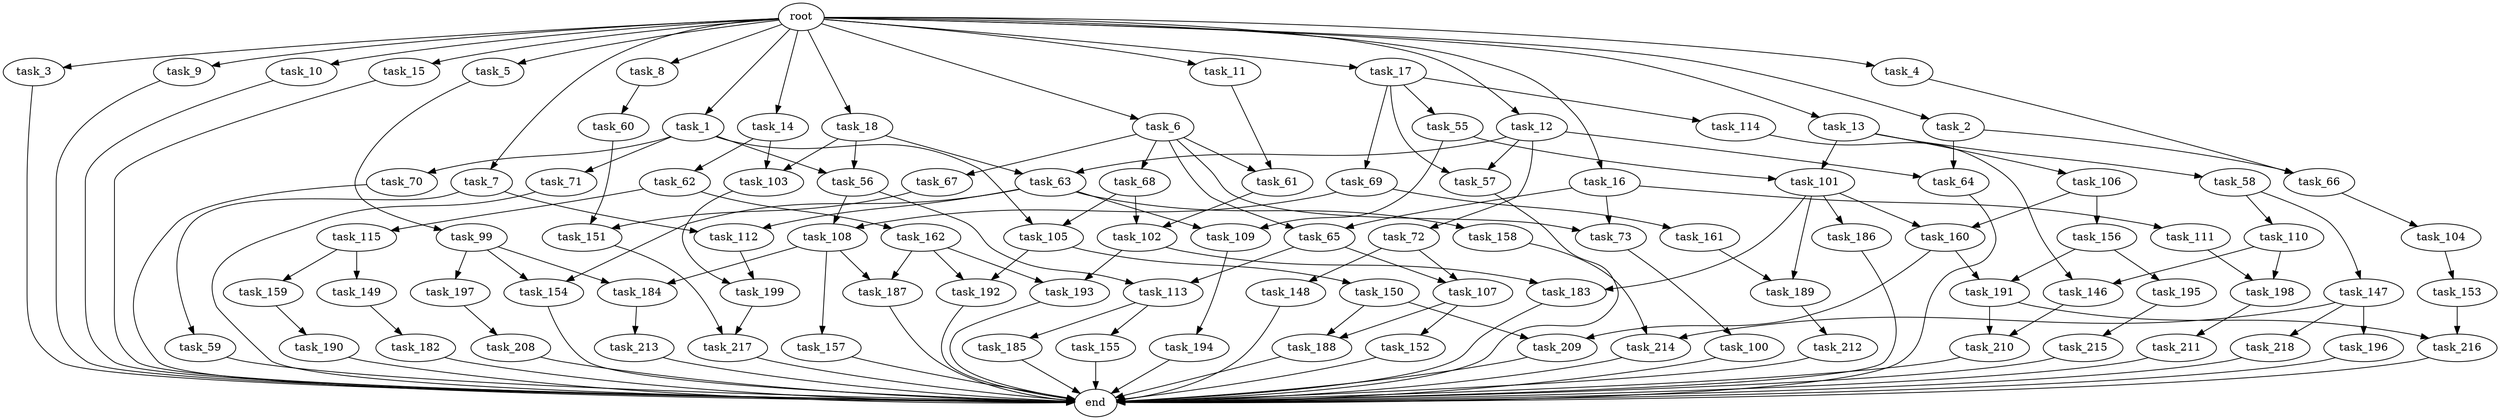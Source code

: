 digraph G {
  root [size="0.000000"];
  task_1 [size="2.048000"];
  task_2 [size="2.048000"];
  task_3 [size="2.048000"];
  task_4 [size="2.048000"];
  task_5 [size="2.048000"];
  task_6 [size="2.048000"];
  task_7 [size="2.048000"];
  task_8 [size="2.048000"];
  task_9 [size="2.048000"];
  task_10 [size="2.048000"];
  task_11 [size="2.048000"];
  task_12 [size="2.048000"];
  task_13 [size="2.048000"];
  task_14 [size="2.048000"];
  task_15 [size="2.048000"];
  task_16 [size="2.048000"];
  task_17 [size="2.048000"];
  task_18 [size="2.048000"];
  task_55 [size="1391569403.904000"];
  task_56 [size="1992864825.344000"];
  task_57 [size="1666447310.848000"];
  task_58 [size="68719476.736000"];
  task_59 [size="1391569403.904000"];
  task_60 [size="274877906.944000"];
  task_61 [size="2010044694.528000"];
  task_62 [size="1099511627.776000"];
  task_63 [size="1992864825.344000"];
  task_64 [size="893353197.568000"];
  task_65 [size="1460288880.640000"];
  task_66 [size="1047972020.224000"];
  task_67 [size="618475290.624000"];
  task_68 [size="618475290.624000"];
  task_69 [size="1391569403.904000"];
  task_70 [size="274877906.944000"];
  task_71 [size="274877906.944000"];
  task_72 [size="274877906.944000"];
  task_73 [size="1460288880.640000"];
  task_99 [size="1391569403.904000"];
  task_100 [size="1391569403.904000"];
  task_101 [size="1460288880.640000"];
  task_102 [size="343597383.680000"];
  task_103 [size="2817498546.176000"];
  task_104 [size="154618822.656000"];
  task_105 [size="343597383.680000"];
  task_106 [size="68719476.736000"];
  task_107 [size="773094113.280000"];
  task_108 [size="773094113.280000"];
  task_109 [size="2783138807.808000"];
  task_110 [size="429496729.600000"];
  task_111 [size="841813590.016000"];
  task_112 [size="2783138807.808000"];
  task_113 [size="309237645.312000"];
  task_114 [size="1391569403.904000"];
  task_115 [size="154618822.656000"];
  task_146 [size="584115552.256000"];
  task_147 [size="429496729.600000"];
  task_148 [size="618475290.624000"];
  task_149 [size="68719476.736000"];
  task_150 [size="1717986918.400000"];
  task_151 [size="1374389534.720000"];
  task_152 [size="68719476.736000"];
  task_153 [size="429496729.600000"];
  task_154 [size="2233382993.920000"];
  task_155 [size="1099511627.776000"];
  task_156 [size="1391569403.904000"];
  task_157 [size="68719476.736000"];
  task_158 [size="1391569403.904000"];
  task_159 [size="68719476.736000"];
  task_160 [size="1460288880.640000"];
  task_161 [size="618475290.624000"];
  task_162 [size="154618822.656000"];
  task_182 [size="1391569403.904000"];
  task_183 [size="1460288880.640000"];
  task_184 [size="910533066.752000"];
  task_185 [size="1099511627.776000"];
  task_186 [size="68719476.736000"];
  task_187 [size="343597383.680000"];
  task_188 [size="1460288880.640000"];
  task_189 [size="137438953.472000"];
  task_190 [size="429496729.600000"];
  task_191 [size="1460288880.640000"];
  task_192 [size="1992864825.344000"];
  task_193 [size="1666447310.848000"];
  task_194 [size="1099511627.776000"];
  task_195 [size="841813590.016000"];
  task_196 [size="1717986918.400000"];
  task_197 [size="841813590.016000"];
  task_198 [size="1271310319.616000"];
  task_199 [size="1168231104.512000"];
  task_208 [size="154618822.656000"];
  task_209 [size="2010044694.528000"];
  task_210 [size="1271310319.616000"];
  task_211 [size="154618822.656000"];
  task_212 [size="1391569403.904000"];
  task_213 [size="1391569403.904000"];
  task_214 [size="3435973836.800000"];
  task_215 [size="154618822.656000"];
  task_216 [size="584115552.256000"];
  task_217 [size="2233382993.920000"];
  task_218 [size="1717986918.400000"];
  end [size="0.000000"];

  root -> task_1 [size="1.000000"];
  root -> task_2 [size="1.000000"];
  root -> task_3 [size="1.000000"];
  root -> task_4 [size="1.000000"];
  root -> task_5 [size="1.000000"];
  root -> task_6 [size="1.000000"];
  root -> task_7 [size="1.000000"];
  root -> task_8 [size="1.000000"];
  root -> task_9 [size="1.000000"];
  root -> task_10 [size="1.000000"];
  root -> task_11 [size="1.000000"];
  root -> task_12 [size="1.000000"];
  root -> task_13 [size="1.000000"];
  root -> task_14 [size="1.000000"];
  root -> task_15 [size="1.000000"];
  root -> task_16 [size="1.000000"];
  root -> task_17 [size="1.000000"];
  root -> task_18 [size="1.000000"];
  task_1 -> task_56 [size="134217728.000000"];
  task_1 -> task_70 [size="134217728.000000"];
  task_1 -> task_71 [size="134217728.000000"];
  task_1 -> task_105 [size="134217728.000000"];
  task_2 -> task_64 [size="301989888.000000"];
  task_2 -> task_66 [size="301989888.000000"];
  task_3 -> end [size="1.000000"];
  task_4 -> task_66 [size="209715200.000000"];
  task_5 -> task_99 [size="679477248.000000"];
  task_6 -> task_61 [size="301989888.000000"];
  task_6 -> task_65 [size="301989888.000000"];
  task_6 -> task_67 [size="301989888.000000"];
  task_6 -> task_68 [size="301989888.000000"];
  task_6 -> task_73 [size="301989888.000000"];
  task_7 -> task_59 [size="679477248.000000"];
  task_7 -> task_112 [size="679477248.000000"];
  task_8 -> task_60 [size="134217728.000000"];
  task_9 -> end [size="1.000000"];
  task_10 -> end [size="1.000000"];
  task_11 -> task_61 [size="679477248.000000"];
  task_12 -> task_57 [size="134217728.000000"];
  task_12 -> task_63 [size="134217728.000000"];
  task_12 -> task_64 [size="134217728.000000"];
  task_12 -> task_72 [size="134217728.000000"];
  task_13 -> task_58 [size="33554432.000000"];
  task_13 -> task_101 [size="33554432.000000"];
  task_13 -> task_106 [size="33554432.000000"];
  task_14 -> task_62 [size="536870912.000000"];
  task_14 -> task_103 [size="536870912.000000"];
  task_15 -> end [size="1.000000"];
  task_16 -> task_65 [size="411041792.000000"];
  task_16 -> task_73 [size="411041792.000000"];
  task_16 -> task_111 [size="411041792.000000"];
  task_17 -> task_55 [size="679477248.000000"];
  task_17 -> task_57 [size="679477248.000000"];
  task_17 -> task_69 [size="679477248.000000"];
  task_17 -> task_114 [size="679477248.000000"];
  task_18 -> task_56 [size="838860800.000000"];
  task_18 -> task_63 [size="838860800.000000"];
  task_18 -> task_103 [size="838860800.000000"];
  task_55 -> task_101 [size="679477248.000000"];
  task_55 -> task_109 [size="679477248.000000"];
  task_56 -> task_108 [size="75497472.000000"];
  task_56 -> task_113 [size="75497472.000000"];
  task_57 -> end [size="1.000000"];
  task_58 -> task_110 [size="209715200.000000"];
  task_58 -> task_147 [size="209715200.000000"];
  task_59 -> end [size="1.000000"];
  task_60 -> task_151 [size="536870912.000000"];
  task_61 -> task_102 [size="134217728.000000"];
  task_62 -> task_115 [size="75497472.000000"];
  task_62 -> task_162 [size="75497472.000000"];
  task_63 -> task_109 [size="679477248.000000"];
  task_63 -> task_112 [size="679477248.000000"];
  task_63 -> task_154 [size="679477248.000000"];
  task_63 -> task_158 [size="679477248.000000"];
  task_64 -> end [size="1.000000"];
  task_65 -> task_107 [size="75497472.000000"];
  task_65 -> task_113 [size="75497472.000000"];
  task_66 -> task_104 [size="75497472.000000"];
  task_67 -> task_151 [size="134217728.000000"];
  task_68 -> task_102 [size="33554432.000000"];
  task_68 -> task_105 [size="33554432.000000"];
  task_69 -> task_108 [size="301989888.000000"];
  task_69 -> task_161 [size="301989888.000000"];
  task_70 -> end [size="1.000000"];
  task_71 -> end [size="1.000000"];
  task_72 -> task_107 [size="301989888.000000"];
  task_72 -> task_148 [size="301989888.000000"];
  task_73 -> task_100 [size="679477248.000000"];
  task_99 -> task_154 [size="411041792.000000"];
  task_99 -> task_184 [size="411041792.000000"];
  task_99 -> task_197 [size="411041792.000000"];
  task_100 -> end [size="1.000000"];
  task_101 -> task_160 [size="33554432.000000"];
  task_101 -> task_183 [size="33554432.000000"];
  task_101 -> task_186 [size="33554432.000000"];
  task_101 -> task_189 [size="33554432.000000"];
  task_102 -> task_183 [size="679477248.000000"];
  task_102 -> task_193 [size="679477248.000000"];
  task_103 -> task_199 [size="33554432.000000"];
  task_104 -> task_153 [size="209715200.000000"];
  task_105 -> task_150 [size="838860800.000000"];
  task_105 -> task_192 [size="838860800.000000"];
  task_106 -> task_156 [size="679477248.000000"];
  task_106 -> task_160 [size="679477248.000000"];
  task_107 -> task_152 [size="33554432.000000"];
  task_107 -> task_188 [size="33554432.000000"];
  task_108 -> task_157 [size="33554432.000000"];
  task_108 -> task_184 [size="33554432.000000"];
  task_108 -> task_187 [size="33554432.000000"];
  task_109 -> task_194 [size="536870912.000000"];
  task_110 -> task_146 [size="209715200.000000"];
  task_110 -> task_198 [size="209715200.000000"];
  task_111 -> task_198 [size="411041792.000000"];
  task_112 -> task_199 [size="536870912.000000"];
  task_113 -> task_155 [size="536870912.000000"];
  task_113 -> task_185 [size="536870912.000000"];
  task_114 -> task_146 [size="75497472.000000"];
  task_115 -> task_149 [size="33554432.000000"];
  task_115 -> task_159 [size="33554432.000000"];
  task_146 -> task_210 [size="411041792.000000"];
  task_147 -> task_196 [size="838860800.000000"];
  task_147 -> task_214 [size="838860800.000000"];
  task_147 -> task_218 [size="838860800.000000"];
  task_148 -> end [size="1.000000"];
  task_149 -> task_182 [size="679477248.000000"];
  task_150 -> task_188 [size="679477248.000000"];
  task_150 -> task_209 [size="679477248.000000"];
  task_151 -> task_217 [size="679477248.000000"];
  task_152 -> end [size="1.000000"];
  task_153 -> task_216 [size="75497472.000000"];
  task_154 -> end [size="1.000000"];
  task_155 -> end [size="1.000000"];
  task_156 -> task_191 [size="411041792.000000"];
  task_156 -> task_195 [size="411041792.000000"];
  task_157 -> end [size="1.000000"];
  task_158 -> task_214 [size="838860800.000000"];
  task_159 -> task_190 [size="209715200.000000"];
  task_160 -> task_191 [size="301989888.000000"];
  task_160 -> task_209 [size="301989888.000000"];
  task_161 -> task_189 [size="33554432.000000"];
  task_162 -> task_187 [size="134217728.000000"];
  task_162 -> task_192 [size="134217728.000000"];
  task_162 -> task_193 [size="134217728.000000"];
  task_182 -> end [size="1.000000"];
  task_183 -> end [size="1.000000"];
  task_184 -> task_213 [size="679477248.000000"];
  task_185 -> end [size="1.000000"];
  task_186 -> end [size="1.000000"];
  task_187 -> end [size="1.000000"];
  task_188 -> end [size="1.000000"];
  task_189 -> task_212 [size="679477248.000000"];
  task_190 -> end [size="1.000000"];
  task_191 -> task_210 [size="209715200.000000"];
  task_191 -> task_216 [size="209715200.000000"];
  task_192 -> end [size="1.000000"];
  task_193 -> end [size="1.000000"];
  task_194 -> end [size="1.000000"];
  task_195 -> task_215 [size="75497472.000000"];
  task_196 -> end [size="1.000000"];
  task_197 -> task_208 [size="75497472.000000"];
  task_198 -> task_211 [size="75497472.000000"];
  task_199 -> task_217 [size="411041792.000000"];
  task_208 -> end [size="1.000000"];
  task_209 -> end [size="1.000000"];
  task_210 -> end [size="1.000000"];
  task_211 -> end [size="1.000000"];
  task_212 -> end [size="1.000000"];
  task_213 -> end [size="1.000000"];
  task_214 -> end [size="1.000000"];
  task_215 -> end [size="1.000000"];
  task_216 -> end [size="1.000000"];
  task_217 -> end [size="1.000000"];
  task_218 -> end [size="1.000000"];
}
